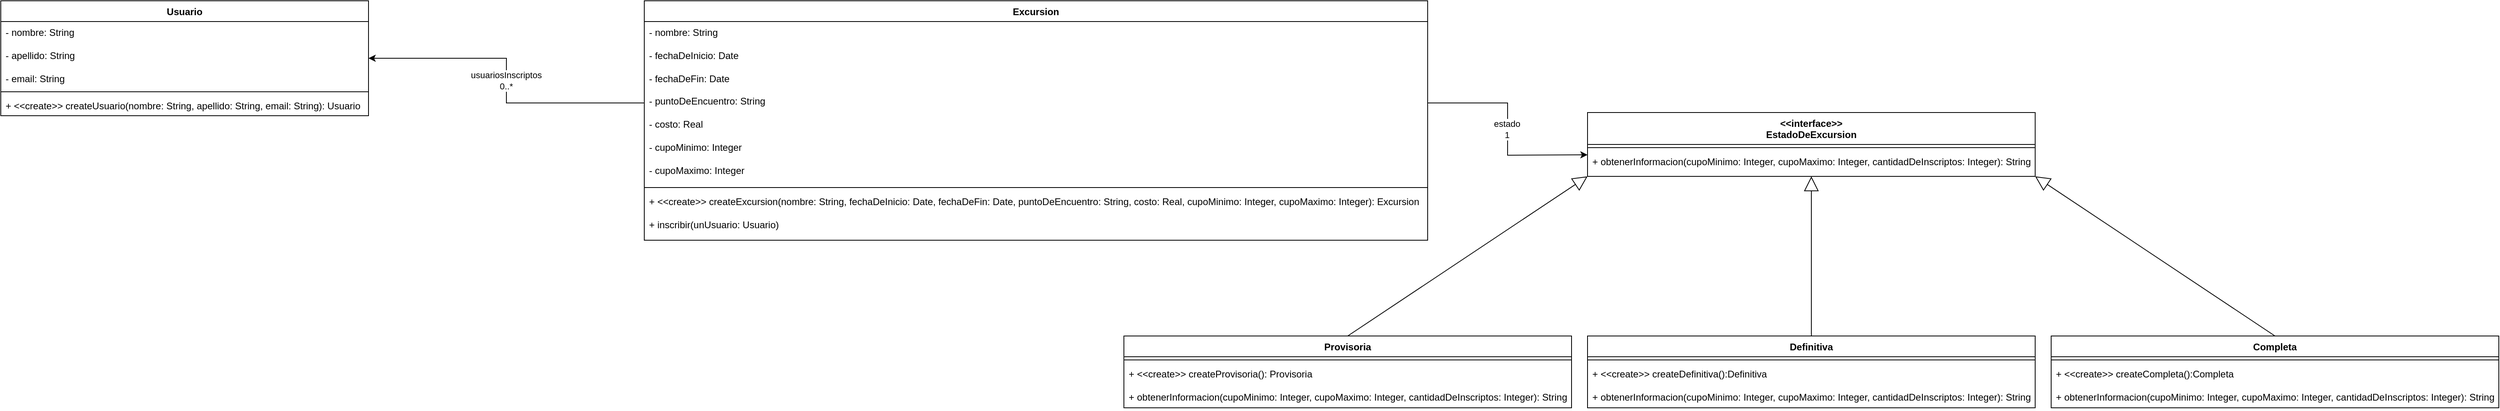 <mxfile version="24.4.0" type="device">
  <diagram name="Page-1" id="87jL5apUHJDiehOCa-qK">
    <mxGraphModel dx="3134" dy="738" grid="1" gridSize="10" guides="1" tooltips="1" connect="1" arrows="1" fold="1" page="1" pageScale="1" pageWidth="850" pageHeight="1100" math="0" shadow="0">
      <root>
        <mxCell id="0" />
        <mxCell id="1" parent="0" />
        <mxCell id="Xcmnh6EhMaGjqdtEsCyH-1" value="&lt;div&gt;Excursion&lt;/div&gt;" style="swimlane;fontStyle=1;align=center;verticalAlign=top;childLayout=stackLayout;horizontal=1;startSize=26;horizontalStack=0;resizeParent=1;resizeParentMax=0;resizeLast=0;collapsible=1;marginBottom=0;whiteSpace=wrap;html=1;" vertex="1" parent="1">
          <mxGeometry x="-700" y="80" width="980" height="300" as="geometry" />
        </mxCell>
        <mxCell id="Xcmnh6EhMaGjqdtEsCyH-2" value="&lt;div&gt;- nombre: String&lt;/div&gt;&lt;div&gt;&lt;br&gt;&lt;/div&gt;&lt;div&gt;- fechaDeInicio: Date&lt;/div&gt;&lt;div&gt;&lt;br&gt;&lt;/div&gt;&lt;div&gt;- fechaDeFin: Date&lt;/div&gt;&lt;div&gt;&lt;br&gt;&lt;/div&gt;&lt;div&gt;- puntoDeEncuentro: String&lt;/div&gt;&lt;div&gt;&lt;br&gt;&lt;/div&gt;&lt;div&gt;- costo: Real&lt;/div&gt;&lt;div&gt;&lt;br&gt;&lt;/div&gt;&lt;div&gt;- cupoMinimo: Integer&lt;/div&gt;&lt;div&gt;&lt;br&gt;&lt;/div&gt;&lt;div&gt;- cupoMaximo: Integer&lt;br&gt;&lt;/div&gt;" style="text;strokeColor=none;fillColor=none;align=left;verticalAlign=top;spacingLeft=4;spacingRight=4;overflow=hidden;rotatable=0;points=[[0,0.5],[1,0.5]];portConstraint=eastwest;whiteSpace=wrap;html=1;" vertex="1" parent="Xcmnh6EhMaGjqdtEsCyH-1">
          <mxGeometry y="26" width="980" height="204" as="geometry" />
        </mxCell>
        <mxCell id="Xcmnh6EhMaGjqdtEsCyH-3" value="" style="line;strokeWidth=1;fillColor=none;align=left;verticalAlign=middle;spacingTop=-1;spacingLeft=3;spacingRight=3;rotatable=0;labelPosition=right;points=[];portConstraint=eastwest;strokeColor=inherit;" vertex="1" parent="Xcmnh6EhMaGjqdtEsCyH-1">
          <mxGeometry y="230" width="980" height="8" as="geometry" />
        </mxCell>
        <mxCell id="Xcmnh6EhMaGjqdtEsCyH-4" value="&lt;div&gt;+ &amp;lt;&amp;lt;create&amp;gt;&amp;gt; createExcursion(nombre: String, fechaDeInicio: Date, fechaDeFin: Date, puntoDeEncuentro: String, costo: Real, cupoMinimo: Integer, cupoMaximo: Integer): Excursion&lt;br&gt;&lt;/div&gt;&lt;div&gt;&lt;br&gt;&lt;/div&gt;&lt;div&gt;+ inscribir(unUsuario: Usuario)&lt;/div&gt;&lt;div&gt;&lt;br&gt;&lt;/div&gt;&lt;div&gt;+ obtenerInformacion(): String&lt;br&gt;&lt;/div&gt;" style="text;strokeColor=none;fillColor=none;align=left;verticalAlign=top;spacingLeft=4;spacingRight=4;overflow=hidden;rotatable=0;points=[[0,0.5],[1,0.5]];portConstraint=eastwest;whiteSpace=wrap;html=1;" vertex="1" parent="Xcmnh6EhMaGjqdtEsCyH-1">
          <mxGeometry y="238" width="980" height="62" as="geometry" />
        </mxCell>
        <mxCell id="Xcmnh6EhMaGjqdtEsCyH-5" value="Usuario" style="swimlane;fontStyle=1;align=center;verticalAlign=top;childLayout=stackLayout;horizontal=1;startSize=26;horizontalStack=0;resizeParent=1;resizeParentMax=0;resizeLast=0;collapsible=1;marginBottom=0;whiteSpace=wrap;html=1;" vertex="1" parent="1">
          <mxGeometry x="-1505" y="80" width="460" height="144" as="geometry" />
        </mxCell>
        <mxCell id="Xcmnh6EhMaGjqdtEsCyH-6" value="&lt;div&gt;- nombre: String&lt;/div&gt;&lt;div&gt;&lt;br&gt;&lt;/div&gt;&lt;div&gt;- apellido: String&lt;/div&gt;&lt;div&gt;&lt;br&gt;&lt;/div&gt;&lt;div&gt;- email: String&lt;br&gt;&lt;/div&gt;" style="text;strokeColor=none;fillColor=none;align=left;verticalAlign=top;spacingLeft=4;spacingRight=4;overflow=hidden;rotatable=0;points=[[0,0.5],[1,0.5]];portConstraint=eastwest;whiteSpace=wrap;html=1;" vertex="1" parent="Xcmnh6EhMaGjqdtEsCyH-5">
          <mxGeometry y="26" width="460" height="84" as="geometry" />
        </mxCell>
        <mxCell id="Xcmnh6EhMaGjqdtEsCyH-7" value="" style="line;strokeWidth=1;fillColor=none;align=left;verticalAlign=middle;spacingTop=-1;spacingLeft=3;spacingRight=3;rotatable=0;labelPosition=right;points=[];portConstraint=eastwest;strokeColor=inherit;" vertex="1" parent="Xcmnh6EhMaGjqdtEsCyH-5">
          <mxGeometry y="110" width="460" height="8" as="geometry" />
        </mxCell>
        <mxCell id="Xcmnh6EhMaGjqdtEsCyH-8" value="+ &amp;lt;&amp;lt;create&amp;gt;&amp;gt; createUsuario(nombre: String, apellido: String, email: String): Usuario" style="text;strokeColor=none;fillColor=none;align=left;verticalAlign=top;spacingLeft=4;spacingRight=4;overflow=hidden;rotatable=0;points=[[0,0.5],[1,0.5]];portConstraint=eastwest;whiteSpace=wrap;html=1;" vertex="1" parent="Xcmnh6EhMaGjqdtEsCyH-5">
          <mxGeometry y="118" width="460" height="26" as="geometry" />
        </mxCell>
        <mxCell id="Xcmnh6EhMaGjqdtEsCyH-9" value="&amp;lt;&amp;lt;interface&amp;gt;&amp;gt;&lt;br&gt;&lt;div&gt;EstadoDeExcursion&lt;/div&gt;" style="swimlane;fontStyle=1;align=center;verticalAlign=top;childLayout=stackLayout;horizontal=1;startSize=40;horizontalStack=0;resizeParent=1;resizeParentMax=0;resizeLast=0;collapsible=1;marginBottom=0;whiteSpace=wrap;html=1;" vertex="1" parent="1">
          <mxGeometry x="480" y="220" width="560" height="80" as="geometry" />
        </mxCell>
        <mxCell id="Xcmnh6EhMaGjqdtEsCyH-11" value="" style="line;strokeWidth=1;fillColor=none;align=left;verticalAlign=middle;spacingTop=-1;spacingLeft=3;spacingRight=3;rotatable=0;labelPosition=right;points=[];portConstraint=eastwest;strokeColor=inherit;" vertex="1" parent="Xcmnh6EhMaGjqdtEsCyH-9">
          <mxGeometry y="40" width="560" height="8" as="geometry" />
        </mxCell>
        <mxCell id="Xcmnh6EhMaGjqdtEsCyH-12" value="+ obtenerInformacion(cupoMinimo: Integer, cupoMaximo: Integer, cantidadDeInscriptos: Integer): String" style="text;strokeColor=none;fillColor=none;align=left;verticalAlign=top;spacingLeft=4;spacingRight=4;overflow=hidden;rotatable=0;points=[[0,0.5],[1,0.5]];portConstraint=eastwest;whiteSpace=wrap;html=1;" vertex="1" parent="Xcmnh6EhMaGjqdtEsCyH-9">
          <mxGeometry y="48" width="560" height="32" as="geometry" />
        </mxCell>
        <mxCell id="Xcmnh6EhMaGjqdtEsCyH-13" value="Provisoria" style="swimlane;fontStyle=1;align=center;verticalAlign=top;childLayout=stackLayout;horizontal=1;startSize=26;horizontalStack=0;resizeParent=1;resizeParentMax=0;resizeLast=0;collapsible=1;marginBottom=0;whiteSpace=wrap;html=1;" vertex="1" parent="1">
          <mxGeometry x="-100" y="500" width="560" height="90" as="geometry" />
        </mxCell>
        <mxCell id="Xcmnh6EhMaGjqdtEsCyH-15" value="" style="line;strokeWidth=1;fillColor=none;align=left;verticalAlign=middle;spacingTop=-1;spacingLeft=3;spacingRight=3;rotatable=0;labelPosition=right;points=[];portConstraint=eastwest;strokeColor=inherit;" vertex="1" parent="Xcmnh6EhMaGjqdtEsCyH-13">
          <mxGeometry y="26" width="560" height="8" as="geometry" />
        </mxCell>
        <mxCell id="Xcmnh6EhMaGjqdtEsCyH-16" value="+ &amp;lt;&amp;lt;create&amp;gt;&amp;gt; createProvisoria(): Provisoria&lt;br&gt;&lt;div&gt;&lt;br&gt;&lt;/div&gt;&lt;div&gt;+ obtenerInformacion(cupoMinimo: Integer, cupoMaximo: Integer, cantidadDeInscriptos: Integer): String&lt;/div&gt;" style="text;strokeColor=none;fillColor=none;align=left;verticalAlign=top;spacingLeft=4;spacingRight=4;overflow=hidden;rotatable=0;points=[[0,0.5],[1,0.5]];portConstraint=eastwest;whiteSpace=wrap;html=1;" vertex="1" parent="Xcmnh6EhMaGjqdtEsCyH-13">
          <mxGeometry y="34" width="560" height="56" as="geometry" />
        </mxCell>
        <mxCell id="Xcmnh6EhMaGjqdtEsCyH-17" value="Definitiva" style="swimlane;fontStyle=1;align=center;verticalAlign=top;childLayout=stackLayout;horizontal=1;startSize=26;horizontalStack=0;resizeParent=1;resizeParentMax=0;resizeLast=0;collapsible=1;marginBottom=0;whiteSpace=wrap;html=1;" vertex="1" parent="1">
          <mxGeometry x="480" y="500" width="560" height="90" as="geometry" />
        </mxCell>
        <mxCell id="Xcmnh6EhMaGjqdtEsCyH-19" value="" style="line;strokeWidth=1;fillColor=none;align=left;verticalAlign=middle;spacingTop=-1;spacingLeft=3;spacingRight=3;rotatable=0;labelPosition=right;points=[];portConstraint=eastwest;strokeColor=inherit;" vertex="1" parent="Xcmnh6EhMaGjqdtEsCyH-17">
          <mxGeometry y="26" width="560" height="8" as="geometry" />
        </mxCell>
        <mxCell id="Xcmnh6EhMaGjqdtEsCyH-20" value="&lt;div&gt;+ &amp;lt;&amp;lt;create&amp;gt;&amp;gt; createDefinitiva():Definitiva&lt;br&gt;&lt;/div&gt;&lt;div&gt;&lt;br&gt;&lt;/div&gt;&lt;div&gt;+ obtenerInformacion(cupoMinimo: Integer, cupoMaximo: Integer, cantidadDeInscriptos: Integer): String&lt;/div&gt;" style="text;strokeColor=none;fillColor=none;align=left;verticalAlign=top;spacingLeft=4;spacingRight=4;overflow=hidden;rotatable=0;points=[[0,0.5],[1,0.5]];portConstraint=eastwest;whiteSpace=wrap;html=1;" vertex="1" parent="Xcmnh6EhMaGjqdtEsCyH-17">
          <mxGeometry y="34" width="560" height="56" as="geometry" />
        </mxCell>
        <mxCell id="Xcmnh6EhMaGjqdtEsCyH-21" value="Completa" style="swimlane;fontStyle=1;align=center;verticalAlign=top;childLayout=stackLayout;horizontal=1;startSize=26;horizontalStack=0;resizeParent=1;resizeParentMax=0;resizeLast=0;collapsible=1;marginBottom=0;whiteSpace=wrap;html=1;" vertex="1" parent="1">
          <mxGeometry x="1060" y="500" width="560" height="90" as="geometry" />
        </mxCell>
        <mxCell id="Xcmnh6EhMaGjqdtEsCyH-23" value="" style="line;strokeWidth=1;fillColor=none;align=left;verticalAlign=middle;spacingTop=-1;spacingLeft=3;spacingRight=3;rotatable=0;labelPosition=right;points=[];portConstraint=eastwest;strokeColor=inherit;" vertex="1" parent="Xcmnh6EhMaGjqdtEsCyH-21">
          <mxGeometry y="26" width="560" height="8" as="geometry" />
        </mxCell>
        <mxCell id="Xcmnh6EhMaGjqdtEsCyH-24" value="&lt;div&gt;+ &amp;lt;&amp;lt;create&amp;gt;&amp;gt; createCompleta():Completa&lt;br&gt;&lt;/div&gt;&lt;div&gt;&lt;br&gt;&lt;/div&gt;&lt;div&gt;+ obtenerInformacion(cupoMinimo: Integer, cupoMaximo: Integer, cantidadDeInscriptos: Integer): String&lt;/div&gt;" style="text;strokeColor=none;fillColor=none;align=left;verticalAlign=top;spacingLeft=4;spacingRight=4;overflow=hidden;rotatable=0;points=[[0,0.5],[1,0.5]];portConstraint=eastwest;whiteSpace=wrap;html=1;" vertex="1" parent="Xcmnh6EhMaGjqdtEsCyH-21">
          <mxGeometry y="34" width="560" height="56" as="geometry" />
        </mxCell>
        <mxCell id="Xcmnh6EhMaGjqdtEsCyH-25" value="" style="endArrow=block;endSize=16;endFill=0;html=1;rounded=0;exitX=0.5;exitY=0;exitDx=0;exitDy=0;entryX=0;entryY=1;entryDx=0;entryDy=0;" edge="1" parent="1" source="Xcmnh6EhMaGjqdtEsCyH-13" target="Xcmnh6EhMaGjqdtEsCyH-9">
          <mxGeometry width="160" relative="1" as="geometry">
            <mxPoint x="340" y="380" as="sourcePoint" />
            <mxPoint x="500" y="380" as="targetPoint" />
          </mxGeometry>
        </mxCell>
        <mxCell id="Xcmnh6EhMaGjqdtEsCyH-26" value="" style="endArrow=block;endSize=16;endFill=0;html=1;rounded=0;exitX=0.5;exitY=0;exitDx=0;exitDy=0;entryX=0.5;entryY=1;entryDx=0;entryDy=0;" edge="1" parent="1" source="Xcmnh6EhMaGjqdtEsCyH-17" target="Xcmnh6EhMaGjqdtEsCyH-9">
          <mxGeometry width="160" relative="1" as="geometry">
            <mxPoint x="340" y="380" as="sourcePoint" />
            <mxPoint x="500" y="380" as="targetPoint" />
          </mxGeometry>
        </mxCell>
        <mxCell id="Xcmnh6EhMaGjqdtEsCyH-27" value="" style="endArrow=block;endSize=16;endFill=0;html=1;rounded=0;exitX=0.5;exitY=0;exitDx=0;exitDy=0;entryX=1;entryY=1;entryDx=0;entryDy=0;" edge="1" parent="1" source="Xcmnh6EhMaGjqdtEsCyH-21" target="Xcmnh6EhMaGjqdtEsCyH-9">
          <mxGeometry width="160" relative="1" as="geometry">
            <mxPoint x="340" y="380" as="sourcePoint" />
            <mxPoint x="940" y="360" as="targetPoint" />
            <mxPoint as="offset" />
          </mxGeometry>
        </mxCell>
        <mxCell id="Xcmnh6EhMaGjqdtEsCyH-30" style="edgeStyle=orthogonalEdgeStyle;rounded=0;orthogonalLoop=1;jettySize=auto;html=1;exitX=0;exitY=0.5;exitDx=0;exitDy=0;entryX=1;entryY=0.5;entryDx=0;entryDy=0;" edge="1" parent="1" source="Xcmnh6EhMaGjqdtEsCyH-2" target="Xcmnh6EhMaGjqdtEsCyH-5">
          <mxGeometry relative="1" as="geometry" />
        </mxCell>
        <mxCell id="Xcmnh6EhMaGjqdtEsCyH-31" value="&lt;div&gt;usuariosInscriptos&lt;/div&gt;&lt;div&gt;0..*&lt;br&gt;&lt;/div&gt;" style="edgeLabel;html=1;align=center;verticalAlign=middle;resizable=0;points=[];" vertex="1" connectable="0" parent="Xcmnh6EhMaGjqdtEsCyH-30">
          <mxGeometry y="1" relative="1" as="geometry">
            <mxPoint as="offset" />
          </mxGeometry>
        </mxCell>
        <mxCell id="Xcmnh6EhMaGjqdtEsCyH-32" style="edgeStyle=orthogonalEdgeStyle;rounded=0;orthogonalLoop=1;jettySize=auto;html=1;exitX=1;exitY=0.5;exitDx=0;exitDy=0;entryX=0;entryY=0.5;entryDx=0;entryDy=0;" edge="1" parent="1" source="Xcmnh6EhMaGjqdtEsCyH-2">
          <mxGeometry relative="1" as="geometry">
            <mxPoint x="480" y="273" as="targetPoint" />
          </mxGeometry>
        </mxCell>
        <mxCell id="Xcmnh6EhMaGjqdtEsCyH-33" value="&lt;div&gt;estado&lt;/div&gt;&lt;div&gt;1&lt;br&gt;&lt;/div&gt;" style="edgeLabel;html=1;align=center;verticalAlign=middle;resizable=0;points=[];" vertex="1" connectable="0" parent="Xcmnh6EhMaGjqdtEsCyH-32">
          <mxGeometry y="-1" relative="1" as="geometry">
            <mxPoint as="offset" />
          </mxGeometry>
        </mxCell>
      </root>
    </mxGraphModel>
  </diagram>
</mxfile>
